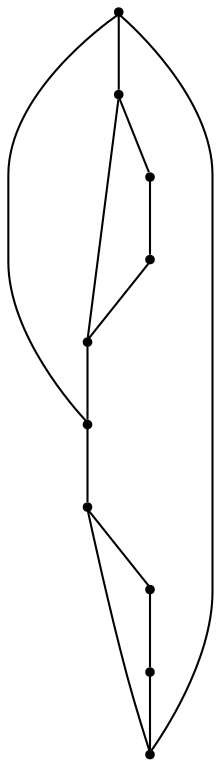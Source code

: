 graph {
  node [shape=point,comment="{\"directed\":false,\"doi\":\"10.1007/978-3-662-45803-7_16\",\"figure\":\"6 (1)\"}"]

  v0 [pos="759.0107160341507,625.1605193817237"]
  v1 [pos="817.1109604436423,644.0338583218266"]
  v2 [pos="817.1109604436423,803.942732792799"]
  v3 [pos="759.0107160341506,822.812922958725"]
  v4 [pos="700.9105352488164,803.942732792799"]
  v5 [pos="700.9105352488164,644.0338583218265"]
  v6 [pos="853.0201803706658,693.4473488371241"]
  v7 [pos="853.0201803706658,754.5281926861092"]
  v8 [pos="665.0012516976354,693.4473488371241"]
  v9 [pos="665.0012516976354,754.5281926861092"]

  v0 -- v3 [id="-1",pos="759.0107160341507,625.1605193817237 801.5778540978255,594.4693856750434 859.0109355930606,594.4693856750434 901.5749878851026,625.1563210161546 956.1685232365962,664.5185426896368 968.506583459327,740.6709782327841 929.1406630620039,795.2537381607291 889.7748062888381,849.8322997231052 813.6074007814345,862.17205946963 759.0107160341506,822.812922958725"]
  v8 -- v9 [id="-2",pos="665.0012516976354,693.4473488371241 665.0012516976354,754.5281926861092 665.0012516976354,754.5281926861092 665.0012516976354,754.5281926861092"]
  v5 -- v8 [id="-3",pos="700.9105352488164,644.0338583218265 665.0012516976354,693.4473488371241 665.0012516976354,693.4473488371241 665.0012516976354,693.4473488371241"]
  v3 -- v2 [id="-4",pos="759.0107160341506,822.812922958725 817.1109604436423,803.942732792799 817.1109604436423,803.942732792799 817.1109604436423,803.942732792799"]
  v0 -- v5 [id="-5",pos="759.0107160341507,625.1605193817237 700.9105352488164,644.0338583218265 700.9105352488164,644.0338583218265 700.9105352488164,644.0338583218265"]
  v2 -- v7 [id="-6",pos="817.1109604436423,803.942732792799 853.0201803706658,754.5281926861092 853.0201803706658,754.5281926861092 853.0201803706658,754.5281926861092"]
  v1 -- v0 [id="-7",pos="817.1109604436423,644.0338583218266 759.0107160341507,625.1605193817237 759.0107160341507,625.1605193817237 759.0107160341507,625.1605193817237"]
  v7 -- v6 [id="-8",pos="853.0201803706658,754.5281926861092 853.0201803706658,693.4473488371241 853.0201803706658,693.4473488371241 853.0201803706658,693.4473488371241"]
  v6 -- v1 [id="-9",pos="853.0201803706658,693.4473488371241 817.1109604436423,644.0338583218266 817.1109604436423,644.0338583218266 817.1109604436423,644.0338583218266"]
  v9 -- v4 [id="-10",pos="665.0012516976354,754.5281926861092 700.9105352488164,803.942732792799 700.9105352488164,803.942732792799 700.9105352488164,803.942732792799"]
  v5 -- v4 [id="-11",pos="700.9105352488164,644.0338583218265 681.7290288465226,636.8833738360016 660.6096260467576,636.8833738360016 641.4166354840573,644.0204680801254 597.2472820772329,660.4456828064971 574.760214390489,709.5589265720106 591.1887353151528,753.7236967868469 607.6172562398168,797.8801974937442 656.744331237782,820.3627631738088 700.9105352488164,803.942732792799"]
  v4 -- v3 [id="-12",pos="700.9105352488164,803.942732792799 759.0107160341506,822.812922958725 759.0107160341506,822.812922958725 759.0107160341506,822.812922958725"]
  v1 -- v2 [id="-13",pos="817.1109604436423,644.0338583218266 836.1653457794965,637.0042358751097 857.0845869801532,637.0042358751097 876.1274881556008,644.0287375880644 920.2926423680383,660.3206224018201 942.8881256189528,709.3254720017336 926.5930245523087,753.4861074626004 910.2979234856647,797.6425445578982 861.2834632462569,820.2335680151623 817.1109604436423,803.942732792799"]
}